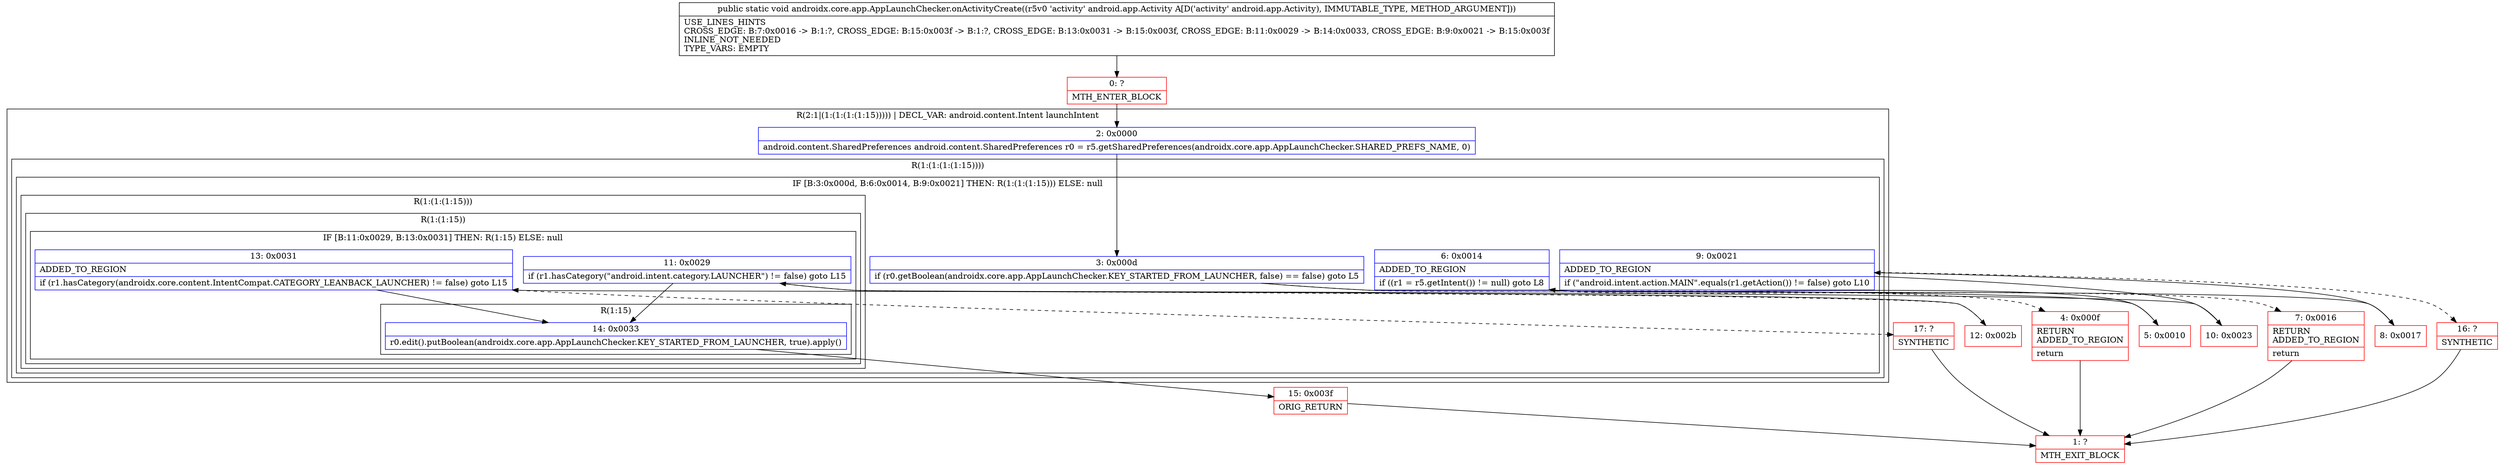 digraph "CFG forandroidx.core.app.AppLaunchChecker.onActivityCreate(Landroid\/app\/Activity;)V" {
subgraph cluster_Region_2106943153 {
label = "R(2:1|(1:(1:(1:(1:15))))) | DECL_VAR: android.content.Intent launchIntent\l";
node [shape=record,color=blue];
Node_2 [shape=record,label="{2\:\ 0x0000|android.content.SharedPreferences android.content.SharedPreferences r0 = r5.getSharedPreferences(androidx.core.app.AppLaunchChecker.SHARED_PREFS_NAME, 0)\l}"];
subgraph cluster_Region_1089967951 {
label = "R(1:(1:(1:(1:15))))";
node [shape=record,color=blue];
subgraph cluster_IfRegion_1355690310 {
label = "IF [B:3:0x000d, B:6:0x0014, B:9:0x0021] THEN: R(1:(1:(1:15))) ELSE: null";
node [shape=record,color=blue];
Node_3 [shape=record,label="{3\:\ 0x000d|if (r0.getBoolean(androidx.core.app.AppLaunchChecker.KEY_STARTED_FROM_LAUNCHER, false) == false) goto L5\l}"];
Node_6 [shape=record,label="{6\:\ 0x0014|ADDED_TO_REGION\l|if ((r1 = r5.getIntent()) != null) goto L8\l}"];
Node_9 [shape=record,label="{9\:\ 0x0021|ADDED_TO_REGION\l|if (\"android.intent.action.MAIN\".equals(r1.getAction()) != false) goto L10\l}"];
subgraph cluster_Region_2056262514 {
label = "R(1:(1:(1:15)))";
node [shape=record,color=blue];
subgraph cluster_Region_1775469175 {
label = "R(1:(1:15))";
node [shape=record,color=blue];
subgraph cluster_IfRegion_516420329 {
label = "IF [B:11:0x0029, B:13:0x0031] THEN: R(1:15) ELSE: null";
node [shape=record,color=blue];
Node_11 [shape=record,label="{11\:\ 0x0029|if (r1.hasCategory(\"android.intent.category.LAUNCHER\") != false) goto L15\l}"];
Node_13 [shape=record,label="{13\:\ 0x0031|ADDED_TO_REGION\l|if (r1.hasCategory(androidx.core.content.IntentCompat.CATEGORY_LEANBACK_LAUNCHER) != false) goto L15\l}"];
subgraph cluster_Region_752013794 {
label = "R(1:15)";
node [shape=record,color=blue];
Node_14 [shape=record,label="{14\:\ 0x0033|r0.edit().putBoolean(androidx.core.app.AppLaunchChecker.KEY_STARTED_FROM_LAUNCHER, true).apply()\l}"];
}
}
}
}
}
}
}
Node_0 [shape=record,color=red,label="{0\:\ ?|MTH_ENTER_BLOCK\l}"];
Node_4 [shape=record,color=red,label="{4\:\ 0x000f|RETURN\lADDED_TO_REGION\l|return\l}"];
Node_1 [shape=record,color=red,label="{1\:\ ?|MTH_EXIT_BLOCK\l}"];
Node_5 [shape=record,color=red,label="{5\:\ 0x0010}"];
Node_7 [shape=record,color=red,label="{7\:\ 0x0016|RETURN\lADDED_TO_REGION\l|return\l}"];
Node_8 [shape=record,color=red,label="{8\:\ 0x0017}"];
Node_10 [shape=record,color=red,label="{10\:\ 0x0023}"];
Node_12 [shape=record,color=red,label="{12\:\ 0x002b}"];
Node_17 [shape=record,color=red,label="{17\:\ ?|SYNTHETIC\l}"];
Node_15 [shape=record,color=red,label="{15\:\ 0x003f|ORIG_RETURN\l}"];
Node_16 [shape=record,color=red,label="{16\:\ ?|SYNTHETIC\l}"];
MethodNode[shape=record,label="{public static void androidx.core.app.AppLaunchChecker.onActivityCreate((r5v0 'activity' android.app.Activity A[D('activity' android.app.Activity), IMMUTABLE_TYPE, METHOD_ARGUMENT]))  | USE_LINES_HINTS\lCROSS_EDGE: B:7:0x0016 \-\> B:1:?, CROSS_EDGE: B:15:0x003f \-\> B:1:?, CROSS_EDGE: B:13:0x0031 \-\> B:15:0x003f, CROSS_EDGE: B:11:0x0029 \-\> B:14:0x0033, CROSS_EDGE: B:9:0x0021 \-\> B:15:0x003f\lINLINE_NOT_NEEDED\lTYPE_VARS: EMPTY\l}"];
MethodNode -> Node_0;Node_2 -> Node_3;
Node_3 -> Node_4[style=dashed];
Node_3 -> Node_5;
Node_6 -> Node_7[style=dashed];
Node_6 -> Node_8;
Node_9 -> Node_10;
Node_9 -> Node_16[style=dashed];
Node_11 -> Node_12[style=dashed];
Node_11 -> Node_14;
Node_13 -> Node_14;
Node_13 -> Node_17[style=dashed];
Node_14 -> Node_15;
Node_0 -> Node_2;
Node_4 -> Node_1;
Node_5 -> Node_6;
Node_7 -> Node_1;
Node_8 -> Node_9;
Node_10 -> Node_11;
Node_12 -> Node_13;
Node_17 -> Node_1;
Node_15 -> Node_1;
Node_16 -> Node_1;
}

